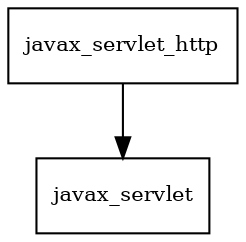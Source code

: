 digraph jboss_servlet_api_2_5_spec_1_0_1_Final_redhat_2_package_dependencies {
  node [shape = box, fontsize=10.0];
  javax_servlet_http -> javax_servlet;
}
